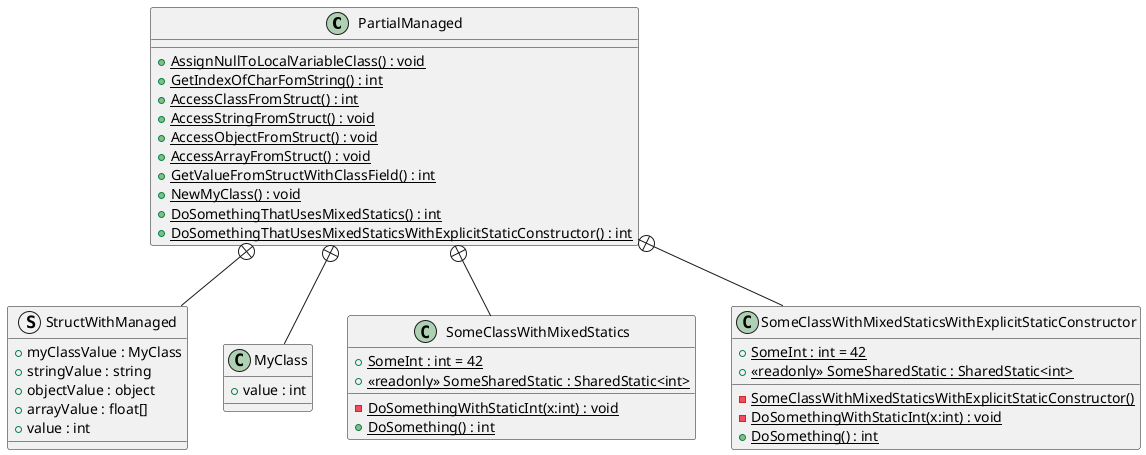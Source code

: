 @startuml
class PartialManaged {
    + {static} AssignNullToLocalVariableClass() : void
    + {static} GetIndexOfCharFomString() : int
    + {static} AccessClassFromStruct() : int
    + {static} AccessStringFromStruct() : void
    + {static} AccessObjectFromStruct() : void
    + {static} AccessArrayFromStruct() : void
    + {static} GetValueFromStructWithClassField() : int
    + {static} NewMyClass() : void
    + {static} DoSomethingThatUsesMixedStatics() : int
    + {static} DoSomethingThatUsesMixedStaticsWithExplicitStaticConstructor() : int
}
struct StructWithManaged {
    + myClassValue : MyClass
    + stringValue : string
    + objectValue : object
    + arrayValue : float[]
    + value : int
}
class MyClass {
    + value : int
}
class SomeClassWithMixedStatics {
    + {static} SomeInt : int = 42
    + {static} <<readonly>> SomeSharedStatic : SharedStatic<int>
    - {static} DoSomethingWithStaticInt(x:int) : void
    + {static} DoSomething() : int
}
class SomeClassWithMixedStaticsWithExplicitStaticConstructor {
    + {static} SomeInt : int = 42
    + {static} <<readonly>> SomeSharedStatic : SharedStatic<int>
    {static} - SomeClassWithMixedStaticsWithExplicitStaticConstructor()
    - {static} DoSomethingWithStaticInt(x:int) : void
    + {static} DoSomething() : int
}
PartialManaged +-- StructWithManaged
PartialManaged +-- MyClass
PartialManaged +-- SomeClassWithMixedStatics
PartialManaged +-- SomeClassWithMixedStaticsWithExplicitStaticConstructor
@enduml
